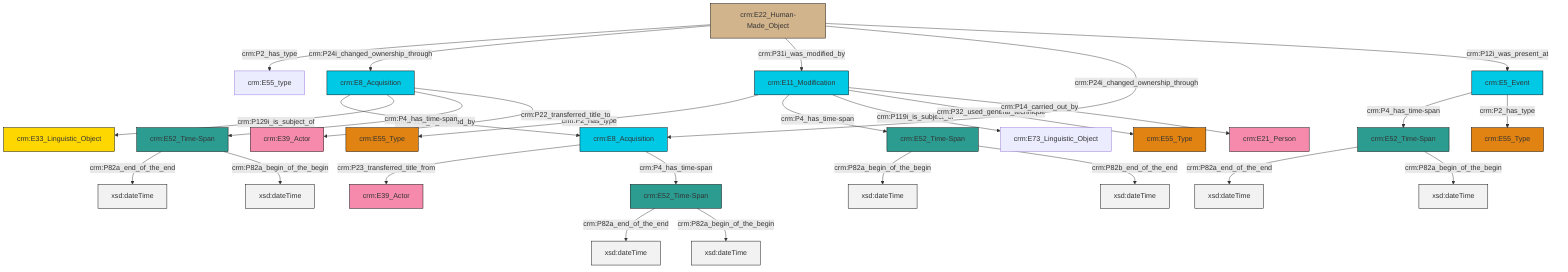 graph TD
classDef Literal fill:#f2f2f2,stroke:#000000;
classDef CRM_Entity fill:#FFFFFF,stroke:#000000;
classDef Temporal_Entity fill:#00C9E6, stroke:#000000;
classDef Type fill:#E18312, stroke:#000000;
classDef Time-Span fill:#2C9C91, stroke:#000000;
classDef Appellation fill:#FFEB7F, stroke:#000000;
classDef Place fill:#008836, stroke:#000000;
classDef Persistent_Item fill:#B266B2, stroke:#000000;
classDef Conceptual_Object fill:#FFD700, stroke:#000000;
classDef Physical_Thing fill:#D2B48C, stroke:#000000;
classDef Actor fill:#f58aad, stroke:#000000;
classDef PC_Classes fill:#4ce600, stroke:#000000;
classDef Multi fill:#cccccc,stroke:#000000;

0["crm:E5_Event"]:::Temporal_Entity -->|crm:P4_has_time-span| 1["crm:E52_Time-Span"]:::Time-Span
2["crm:E11_Modification"]:::Temporal_Entity -->|crm:P2_has_type| 3["crm:E55_Type"]:::Type
4["crm:E22_Human-Made_Object"]:::Physical_Thing -->|crm:P2_has_type| 5["crm:E55_type"]:::Default
2["crm:E11_Modification"]:::Temporal_Entity -->|crm:P4_has_time-span| 6["crm:E52_Time-Span"]:::Time-Span
1["crm:E52_Time-Span"]:::Time-Span -->|crm:P82a_end_of_the_end| 8[xsd:dateTime]:::Literal
2["crm:E11_Modification"]:::Temporal_Entity -->|crm:P119i_is_subject_of| 11["crm:E73_Linguistic_Object"]:::Default
6["crm:E52_Time-Span"]:::Time-Span -->|crm:P82a_begin_of_the_begin| 16[xsd:dateTime]:::Literal
4["crm:E22_Human-Made_Object"]:::Physical_Thing -->|crm:P24i_changed_ownership_through| 17["crm:E8_Acquisition"]:::Temporal_Entity
17["crm:E8_Acquisition"]:::Temporal_Entity -->|crm:P115i_is_finished_by| 18["crm:E8_Acquisition"]:::Temporal_Entity
14["crm:E52_Time-Span"]:::Time-Span -->|crm:P82a_end_of_the_end| 19[xsd:dateTime]:::Literal
18["crm:E8_Acquisition"]:::Temporal_Entity -->|crm:P23_transferred_title_from| 9["crm:E39_Actor"]:::Actor
6["crm:E52_Time-Span"]:::Time-Span -->|crm:P82b_end_of_the_end| 20[xsd:dateTime]:::Literal
4["crm:E22_Human-Made_Object"]:::Physical_Thing -->|crm:P31i_was_modified_by| 2["crm:E11_Modification"]:::Temporal_Entity
23["crm:E52_Time-Span"]:::Time-Span -->|crm:P82a_end_of_the_end| 24[xsd:dateTime]:::Literal
4["crm:E22_Human-Made_Object"]:::Physical_Thing -->|crm:P24i_changed_ownership_through| 18["crm:E8_Acquisition"]:::Temporal_Entity
17["crm:E8_Acquisition"]:::Temporal_Entity -->|crm:P129i_is_subject_of| 31["crm:E33_Linguistic_Object"]:::Conceptual_Object
23["crm:E52_Time-Span"]:::Time-Span -->|crm:P82a_begin_of_the_begin| 34[xsd:dateTime]:::Literal
17["crm:E8_Acquisition"]:::Temporal_Entity -->|crm:P4_has_time-span| 23["crm:E52_Time-Span"]:::Time-Span
17["crm:E8_Acquisition"]:::Temporal_Entity -->|crm:P22_transferred_title_to| 29["crm:E39_Actor"]:::Actor
2["crm:E11_Modification"]:::Temporal_Entity -->|crm:P32_used_general_technique| 27["crm:E55_Type"]:::Type
2["crm:E11_Modification"]:::Temporal_Entity -->|crm:P14_carried_out_by| 25["crm:E21_Person"]:::Actor
1["crm:E52_Time-Span"]:::Time-Span -->|crm:P82a_begin_of_the_begin| 38[xsd:dateTime]:::Literal
18["crm:E8_Acquisition"]:::Temporal_Entity -->|crm:P4_has_time-span| 14["crm:E52_Time-Span"]:::Time-Span
0["crm:E5_Event"]:::Temporal_Entity -->|crm:P2_has_type| 12["crm:E55_Type"]:::Type
4["crm:E22_Human-Made_Object"]:::Physical_Thing -->|crm:P12i_was_present_at| 0["crm:E5_Event"]:::Temporal_Entity
14["crm:E52_Time-Span"]:::Time-Span -->|crm:P82a_begin_of_the_begin| 43[xsd:dateTime]:::Literal